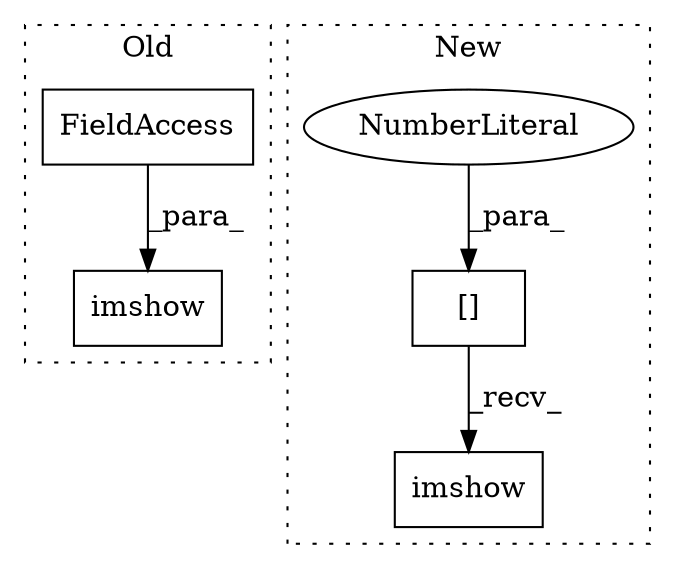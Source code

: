 digraph G {
subgraph cluster0 {
1 [label="imshow" a="32" s="943,982" l="7,1" shape="box"];
4 [label="FieldAccess" a="22" s="957" l="10" shape="box"];
label = "Old";
style="dotted";
}
subgraph cluster1 {
2 [label="[]" a="2" s="713,717" l="3,1" shape="box"];
3 [label="NumberLiteral" a="34" s="716" l="1" shape="ellipse"];
5 [label="imshow" a="32" s="719,738" l="7,1" shape="box"];
label = "New";
style="dotted";
}
2 -> 5 [label="_recv_"];
3 -> 2 [label="_para_"];
4 -> 1 [label="_para_"];
}